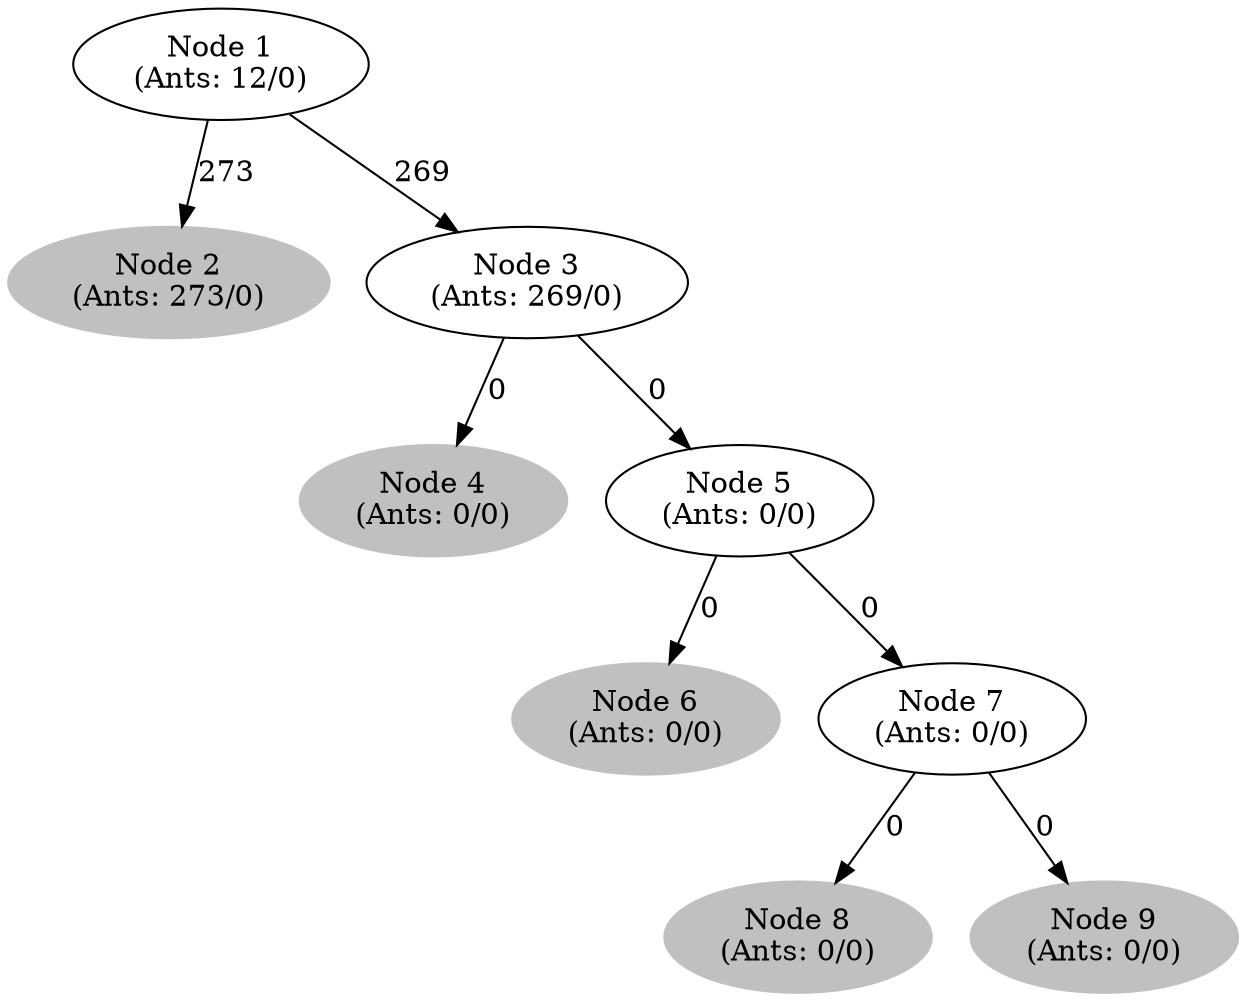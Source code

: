 digraph G {
	
	 "Node 2\n(Ants: 273/0)" [style=filled,color="gray"];
	"Node 1\n(Ants: 12/0)" -> "Node 2\n(Ants: 273/0)" [label=273];
	 "Node 1\n(Ants: 12/0)" -> "Node 3\n(Ants: 269/0)" [label=269];
	 "Node 4\n(Ants: 0/0)" [style=filled,color="gray"];
	"Node 3\n(Ants: 269/0)" -> "Node 4\n(Ants: 0/0)" [label=0];
	 "Node 3\n(Ants: 269/0)" -> "Node 5\n(Ants: 0/0)" [label=0];
	 "Node 6\n(Ants: 0/0)" [style=filled,color="gray"];
	"Node 5\n(Ants: 0/0)" -> "Node 6\n(Ants: 0/0)" [label=0];
	 "Node 5\n(Ants: 0/0)" -> "Node 7\n(Ants: 0/0)" [label=0];
	 "Node 8\n(Ants: 0/0)" [style=filled,color="gray"];
	"Node 7\n(Ants: 0/0)" -> "Node 8\n(Ants: 0/0)" [label=0];
	 "Node 9\n(Ants: 0/0)" [style=filled,color="gray"];
	"Node 7\n(Ants: 0/0)" -> "Node 9\n(Ants: 0/0)" [label=0];
	 
}
